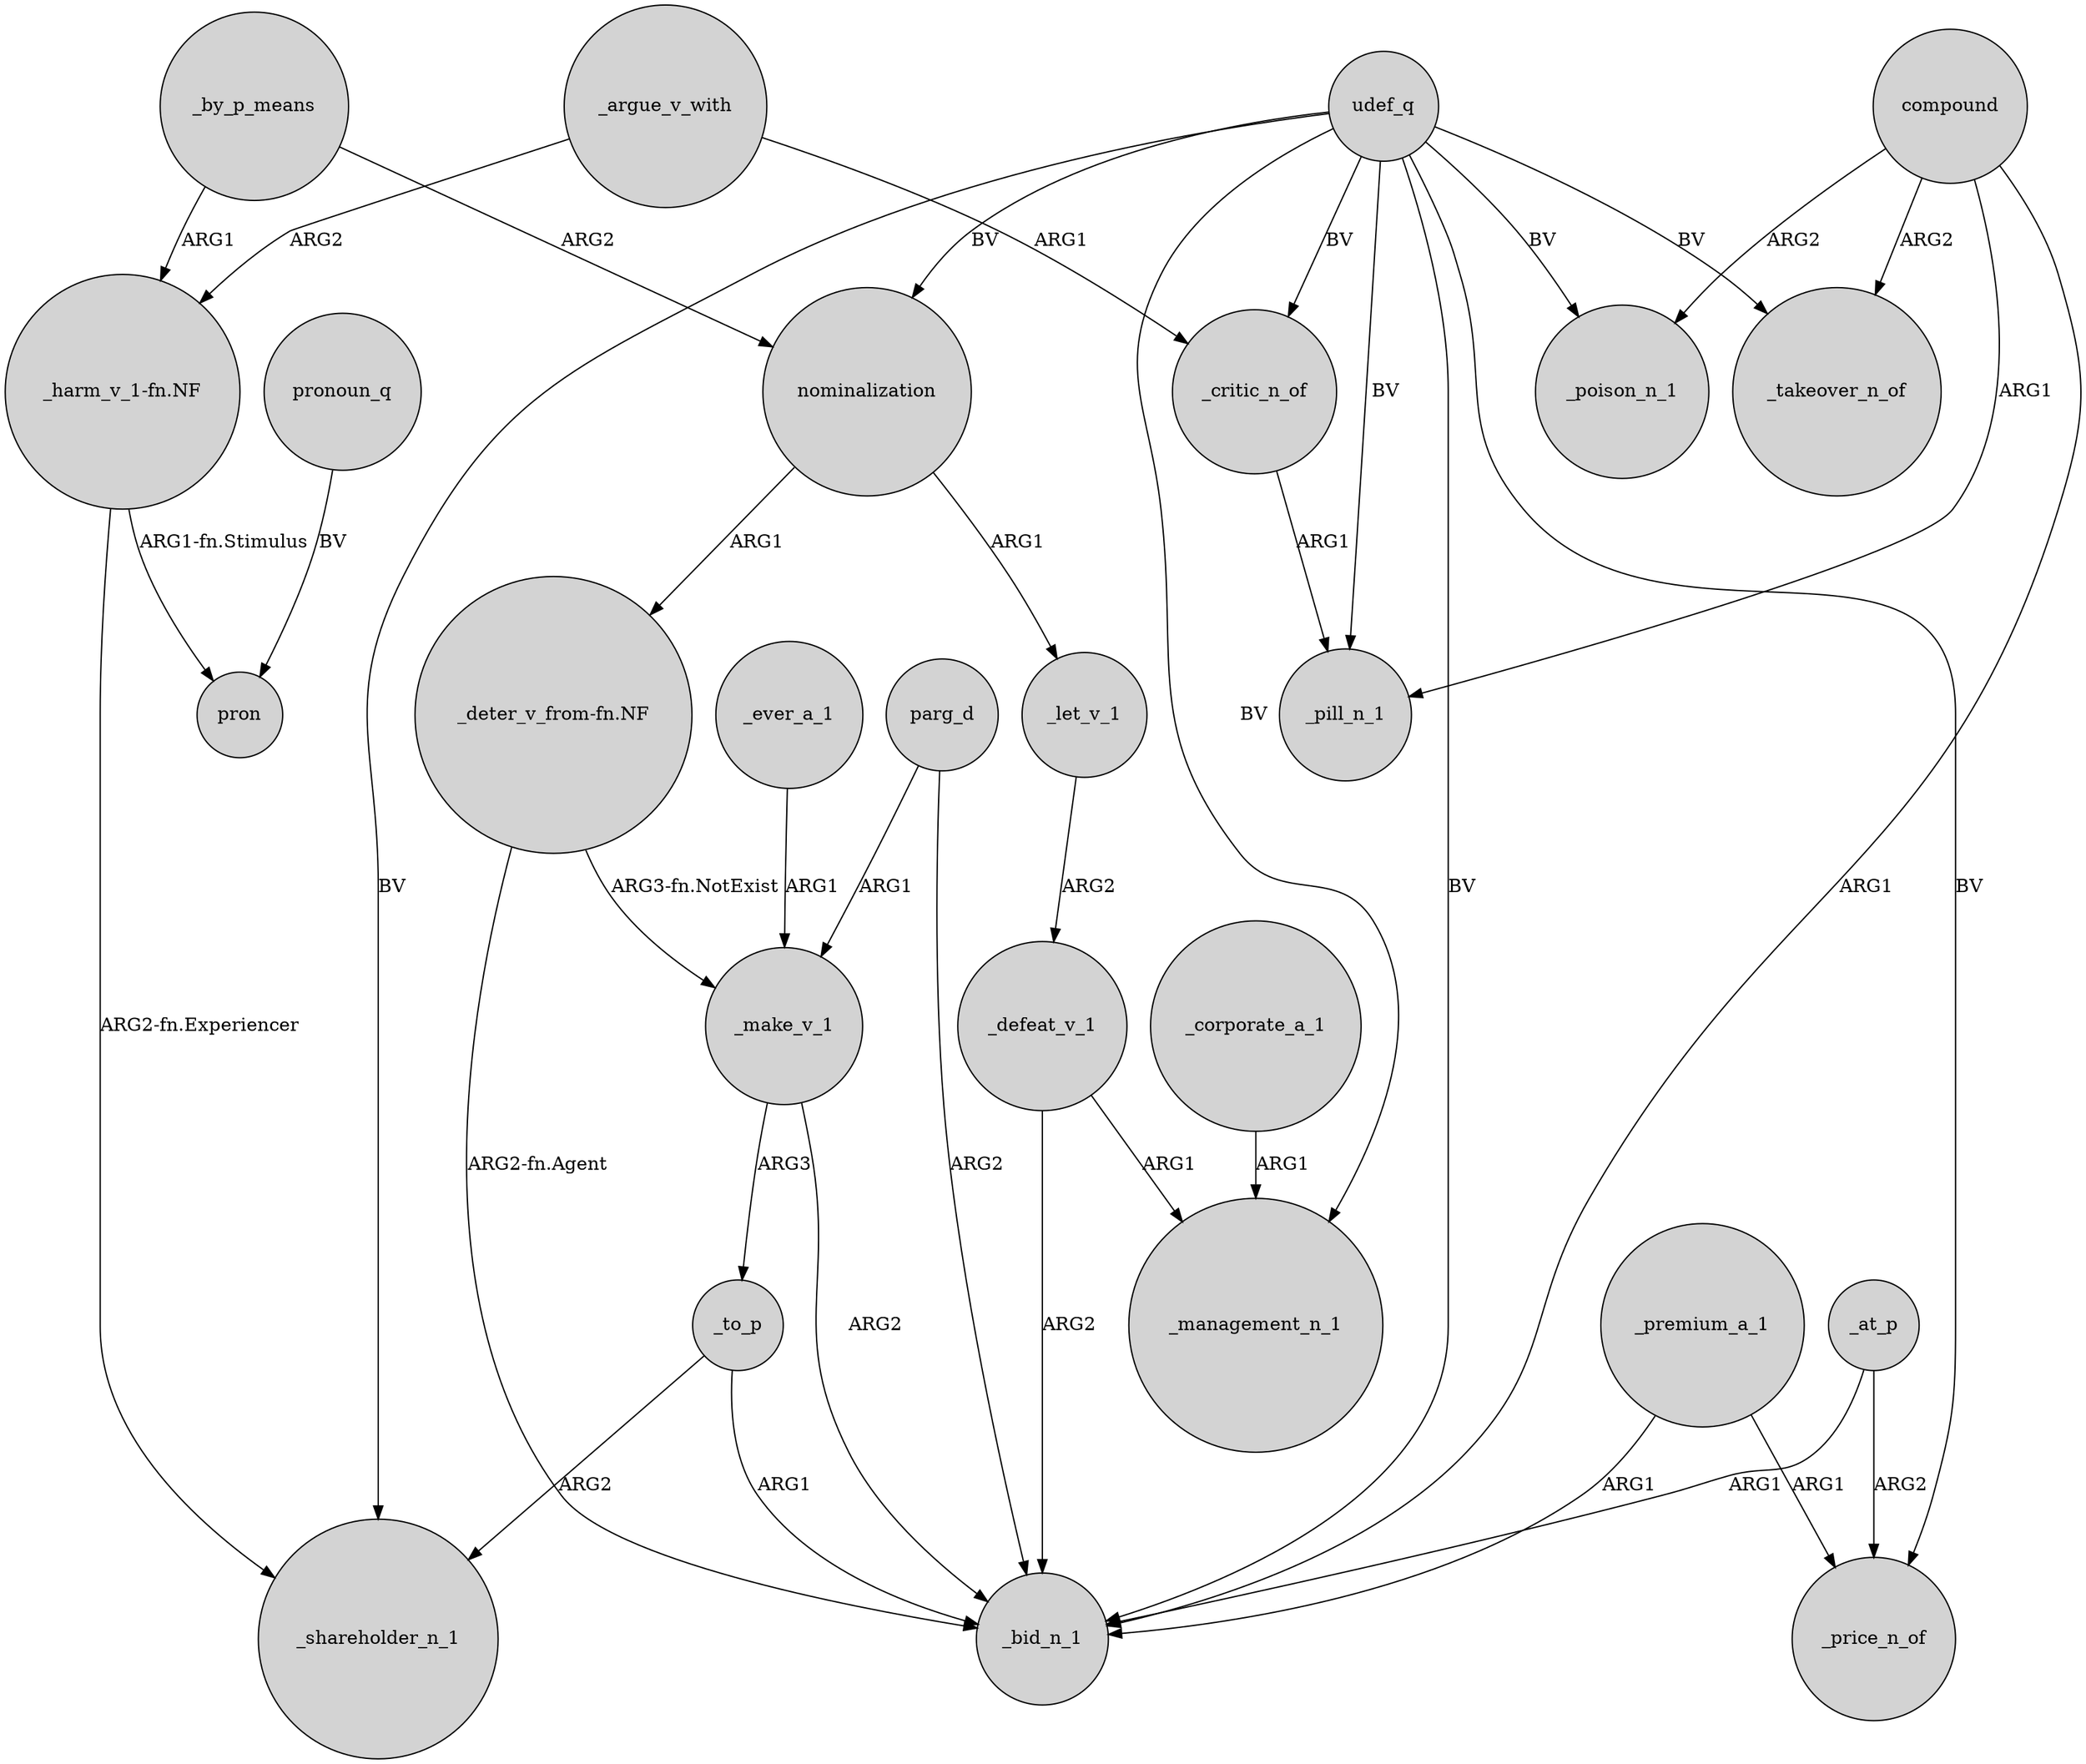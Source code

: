 digraph {
	node [shape=circle style=filled]
	_make_v_1 -> _bid_n_1 [label=ARG2]
	_let_v_1 -> _defeat_v_1 [label=ARG2]
	compound -> _pill_n_1 [label=ARG1]
	_by_p_means -> nominalization [label=ARG2]
	udef_q -> _price_n_of [label=BV]
	parg_d -> _bid_n_1 [label=ARG2]
	udef_q -> _takeover_n_of [label=BV]
	_corporate_a_1 -> _management_n_1 [label=ARG1]
	_premium_a_1 -> _bid_n_1 [label=ARG1]
	udef_q -> _critic_n_of [label=BV]
	_to_p -> _shareholder_n_1 [label=ARG2]
	_ever_a_1 -> _make_v_1 [label=ARG1]
	"_deter_v_from-fn.NF" -> _bid_n_1 [label="ARG2-fn.Agent"]
	udef_q -> _management_n_1 [label=BV]
	udef_q -> _shareholder_n_1 [label=BV]
	udef_q -> _poison_n_1 [label=BV]
	udef_q -> _pill_n_1 [label=BV]
	_argue_v_with -> _critic_n_of [label=ARG1]
	pronoun_q -> pron [label=BV]
	_at_p -> _bid_n_1 [label=ARG1]
	nominalization -> "_deter_v_from-fn.NF" [label=ARG1]
	_by_p_means -> "_harm_v_1-fn.NF" [label=ARG1]
	nominalization -> _let_v_1 [label=ARG1]
	_defeat_v_1 -> _bid_n_1 [label=ARG2]
	compound -> _poison_n_1 [label=ARG2]
	"_harm_v_1-fn.NF" -> pron [label="ARG1-fn.Stimulus"]
	_defeat_v_1 -> _management_n_1 [label=ARG1]
	_premium_a_1 -> _price_n_of [label=ARG1]
	udef_q -> nominalization [label=BV]
	"_deter_v_from-fn.NF" -> _make_v_1 [label="ARG3-fn.NotExist"]
	udef_q -> _bid_n_1 [label=BV]
	parg_d -> _make_v_1 [label=ARG1]
	_make_v_1 -> _to_p [label=ARG3]
	compound -> _takeover_n_of [label=ARG2]
	_at_p -> _price_n_of [label=ARG2]
	compound -> _bid_n_1 [label=ARG1]
	_critic_n_of -> _pill_n_1 [label=ARG1]
	_argue_v_with -> "_harm_v_1-fn.NF" [label=ARG2]
	"_harm_v_1-fn.NF" -> _shareholder_n_1 [label="ARG2-fn.Experiencer"]
	_to_p -> _bid_n_1 [label=ARG1]
}
